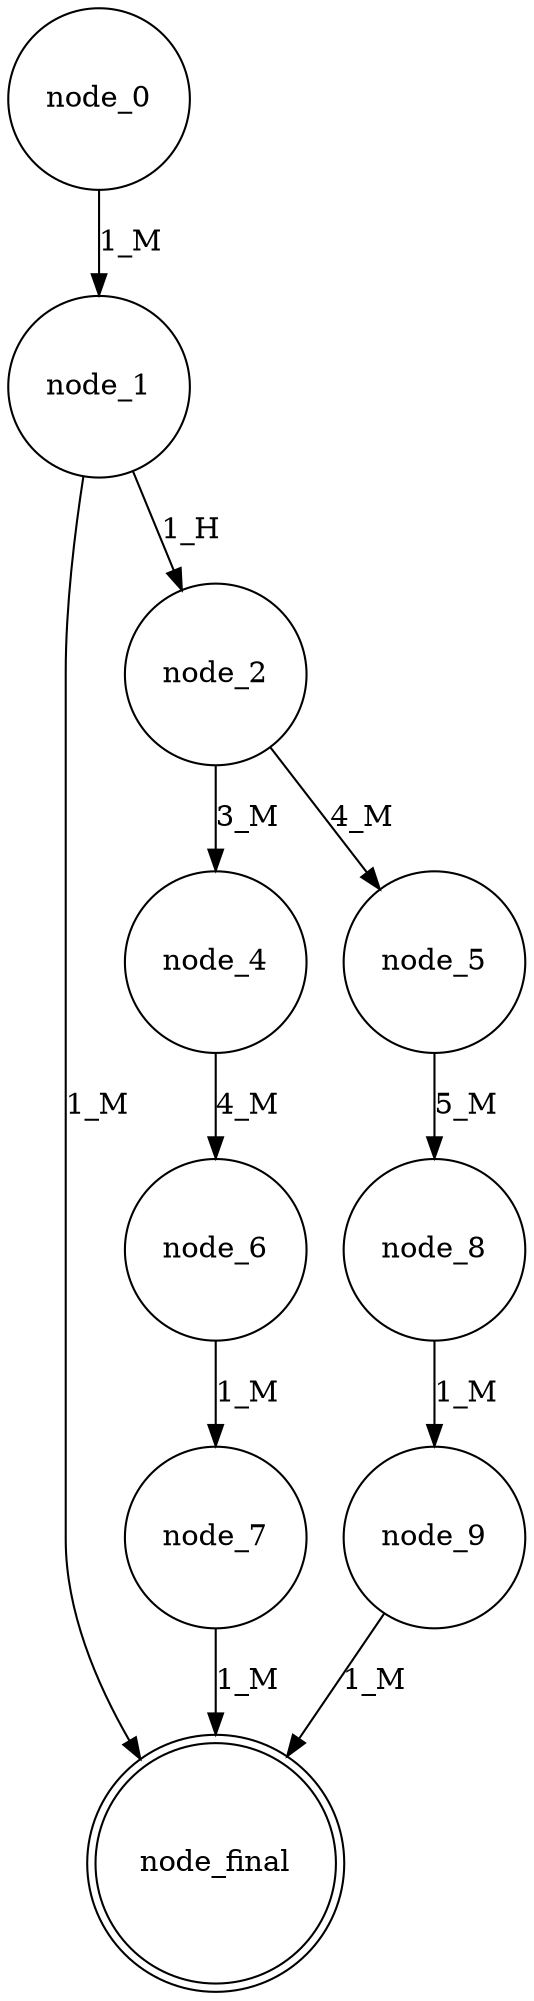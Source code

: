digraph automaton {
  node [shape = doublecircle]; node_final;
  node [shape = circle]
  node_0 -> node_1 [label="1_M"]
  node_1 -> node_2 [label="1_H"]
  node_1 -> node_final [label="1_M"]
  node_2 -> node_4 [label="3_M"]
  node_2 -> node_5 [label="4_M"]
  node_4 -> node_6 [label="4_M"]
  node_5 -> node_8 [label="5_M"]
  node_6 -> node_7 [label="1_M"]
  node_7 -> node_final [label="1_M"]
  node_8 -> node_9 [label="1_M"]
  node_9 -> node_final [label="1_M"]
}

